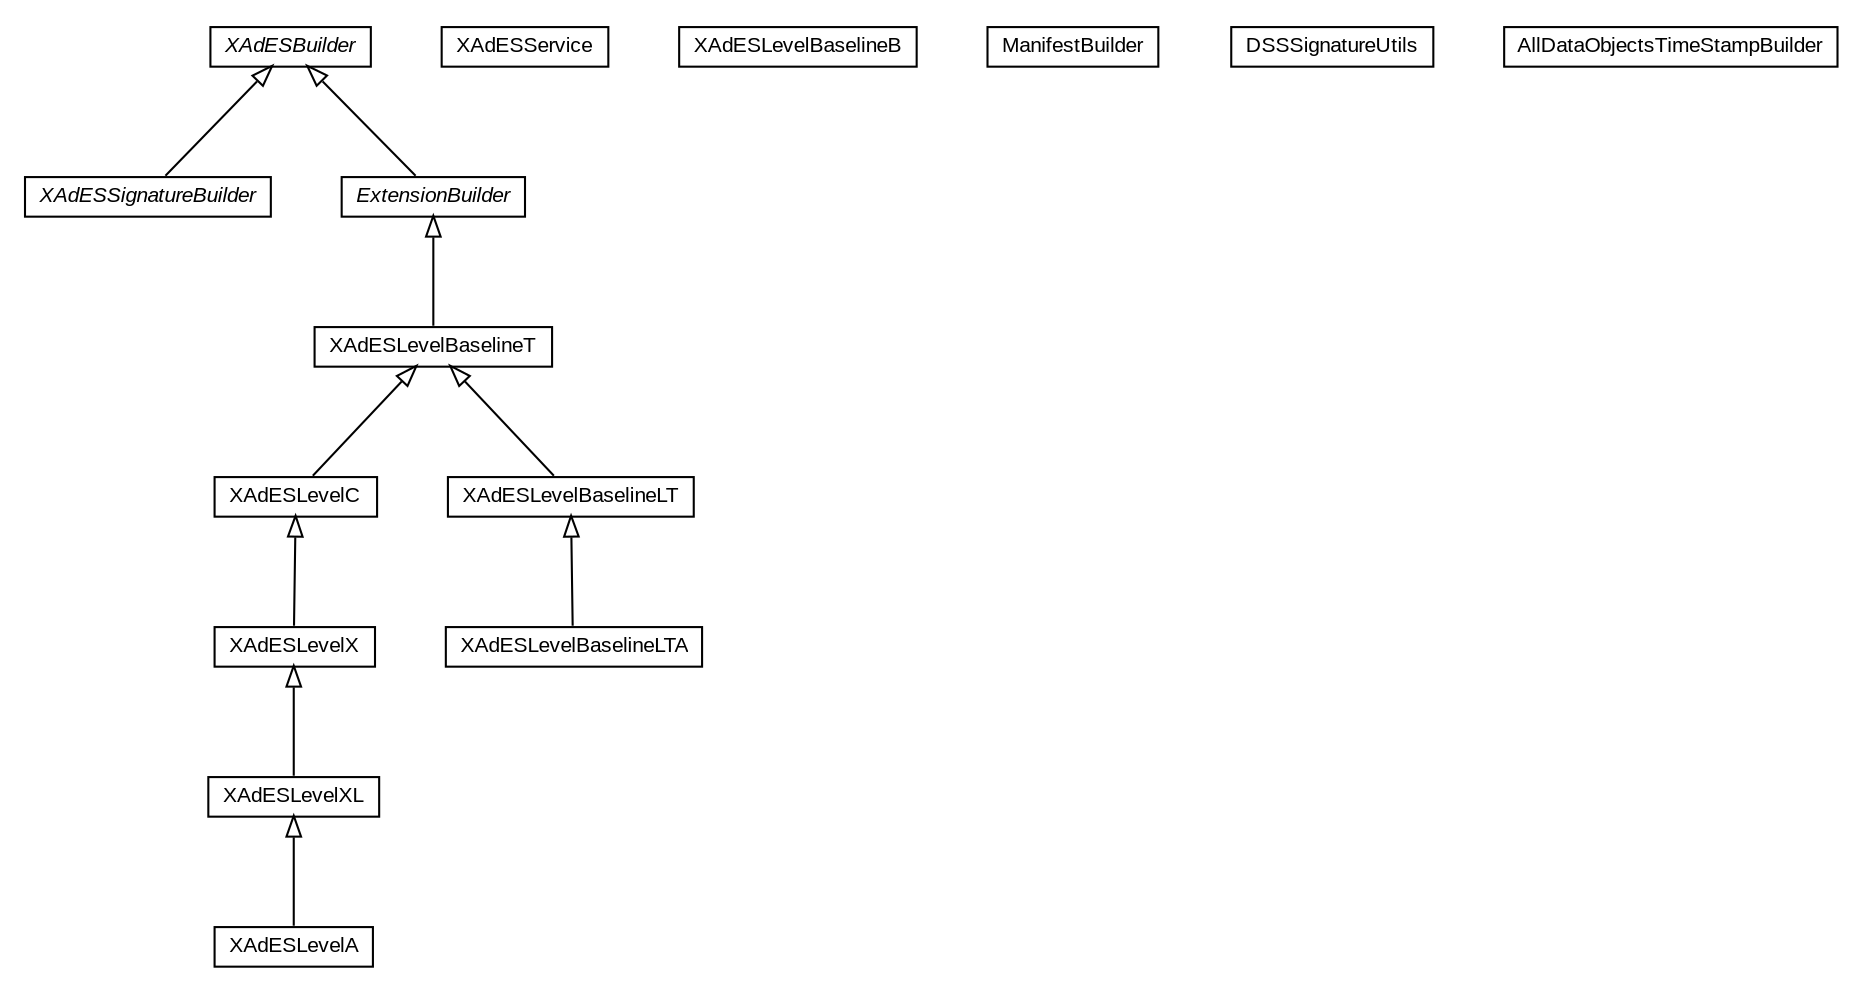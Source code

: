 #!/usr/local/bin/dot
#
# Class diagram 
# Generated by UMLGraph version R5_6-24-gf6e263 (http://www.umlgraph.org/)
#

digraph G {
	edge [fontname="arial",fontsize=10,labelfontname="arial",labelfontsize=10];
	node [fontname="arial",fontsize=10,shape=plaintext];
	nodesep=0.25;
	ranksep=0.5;
	// eu.europa.esig.dss.xades.signature.XAdESSignatureBuilder
	c79217 [label=<<table title="eu.europa.esig.dss.xades.signature.XAdESSignatureBuilder" border="0" cellborder="1" cellspacing="0" cellpadding="2" port="p" href="./XAdESSignatureBuilder.html">
		<tr><td><table border="0" cellspacing="0" cellpadding="1">
<tr><td align="center" balign="center"><font face="arial italic"> XAdESSignatureBuilder </font></td></tr>
		</table></td></tr>
		</table>>, URL="./XAdESSignatureBuilder.html", fontname="arial", fontcolor="black", fontsize=10.0];
	// eu.europa.esig.dss.xades.signature.XAdESService
	c79218 [label=<<table title="eu.europa.esig.dss.xades.signature.XAdESService" border="0" cellborder="1" cellspacing="0" cellpadding="2" port="p" href="./XAdESService.html">
		<tr><td><table border="0" cellspacing="0" cellpadding="1">
<tr><td align="center" balign="center"> XAdESService </td></tr>
		</table></td></tr>
		</table>>, URL="./XAdESService.html", fontname="arial", fontcolor="black", fontsize=10.0];
	// eu.europa.esig.dss.xades.signature.XAdESLevelXL
	c79219 [label=<<table title="eu.europa.esig.dss.xades.signature.XAdESLevelXL" border="0" cellborder="1" cellspacing="0" cellpadding="2" port="p" href="./XAdESLevelXL.html">
		<tr><td><table border="0" cellspacing="0" cellpadding="1">
<tr><td align="center" balign="center"> XAdESLevelXL </td></tr>
		</table></td></tr>
		</table>>, URL="./XAdESLevelXL.html", fontname="arial", fontcolor="black", fontsize=10.0];
	// eu.europa.esig.dss.xades.signature.XAdESLevelX
	c79220 [label=<<table title="eu.europa.esig.dss.xades.signature.XAdESLevelX" border="0" cellborder="1" cellspacing="0" cellpadding="2" port="p" href="./XAdESLevelX.html">
		<tr><td><table border="0" cellspacing="0" cellpadding="1">
<tr><td align="center" balign="center"> XAdESLevelX </td></tr>
		</table></td></tr>
		</table>>, URL="./XAdESLevelX.html", fontname="arial", fontcolor="black", fontsize=10.0];
	// eu.europa.esig.dss.xades.signature.XAdESLevelC
	c79221 [label=<<table title="eu.europa.esig.dss.xades.signature.XAdESLevelC" border="0" cellborder="1" cellspacing="0" cellpadding="2" port="p" href="./XAdESLevelC.html">
		<tr><td><table border="0" cellspacing="0" cellpadding="1">
<tr><td align="center" balign="center"> XAdESLevelC </td></tr>
		</table></td></tr>
		</table>>, URL="./XAdESLevelC.html", fontname="arial", fontcolor="black", fontsize=10.0];
	// eu.europa.esig.dss.xades.signature.XAdESLevelBaselineT
	c79222 [label=<<table title="eu.europa.esig.dss.xades.signature.XAdESLevelBaselineT" border="0" cellborder="1" cellspacing="0" cellpadding="2" port="p" href="./XAdESLevelBaselineT.html">
		<tr><td><table border="0" cellspacing="0" cellpadding="1">
<tr><td align="center" balign="center"> XAdESLevelBaselineT </td></tr>
		</table></td></tr>
		</table>>, URL="./XAdESLevelBaselineT.html", fontname="arial", fontcolor="black", fontsize=10.0];
	// eu.europa.esig.dss.xades.signature.XAdESLevelBaselineLTA
	c79223 [label=<<table title="eu.europa.esig.dss.xades.signature.XAdESLevelBaselineLTA" border="0" cellborder="1" cellspacing="0" cellpadding="2" port="p" href="./XAdESLevelBaselineLTA.html">
		<tr><td><table border="0" cellspacing="0" cellpadding="1">
<tr><td align="center" balign="center"> XAdESLevelBaselineLTA </td></tr>
		</table></td></tr>
		</table>>, URL="./XAdESLevelBaselineLTA.html", fontname="arial", fontcolor="black", fontsize=10.0];
	// eu.europa.esig.dss.xades.signature.XAdESLevelBaselineLT
	c79224 [label=<<table title="eu.europa.esig.dss.xades.signature.XAdESLevelBaselineLT" border="0" cellborder="1" cellspacing="0" cellpadding="2" port="p" href="./XAdESLevelBaselineLT.html">
		<tr><td><table border="0" cellspacing="0" cellpadding="1">
<tr><td align="center" balign="center"> XAdESLevelBaselineLT </td></tr>
		</table></td></tr>
		</table>>, URL="./XAdESLevelBaselineLT.html", fontname="arial", fontcolor="black", fontsize=10.0];
	// eu.europa.esig.dss.xades.signature.XAdESLevelBaselineB
	c79225 [label=<<table title="eu.europa.esig.dss.xades.signature.XAdESLevelBaselineB" border="0" cellborder="1" cellspacing="0" cellpadding="2" port="p" href="./XAdESLevelBaselineB.html">
		<tr><td><table border="0" cellspacing="0" cellpadding="1">
<tr><td align="center" balign="center"> XAdESLevelBaselineB </td></tr>
		</table></td></tr>
		</table>>, URL="./XAdESLevelBaselineB.html", fontname="arial", fontcolor="black", fontsize=10.0];
	// eu.europa.esig.dss.xades.signature.XAdESLevelA
	c79226 [label=<<table title="eu.europa.esig.dss.xades.signature.XAdESLevelA" border="0" cellborder="1" cellspacing="0" cellpadding="2" port="p" href="./XAdESLevelA.html">
		<tr><td><table border="0" cellspacing="0" cellpadding="1">
<tr><td align="center" balign="center"> XAdESLevelA </td></tr>
		</table></td></tr>
		</table>>, URL="./XAdESLevelA.html", fontname="arial", fontcolor="black", fontsize=10.0];
	// eu.europa.esig.dss.xades.signature.XAdESBuilder
	c79227 [label=<<table title="eu.europa.esig.dss.xades.signature.XAdESBuilder" border="0" cellborder="1" cellspacing="0" cellpadding="2" port="p" href="./XAdESBuilder.html">
		<tr><td><table border="0" cellspacing="0" cellpadding="1">
<tr><td align="center" balign="center"><font face="arial italic"> XAdESBuilder </font></td></tr>
		</table></td></tr>
		</table>>, URL="./XAdESBuilder.html", fontname="arial", fontcolor="black", fontsize=10.0];
	// eu.europa.esig.dss.xades.signature.ManifestBuilder
	c79228 [label=<<table title="eu.europa.esig.dss.xades.signature.ManifestBuilder" border="0" cellborder="1" cellspacing="0" cellpadding="2" port="p" href="./ManifestBuilder.html">
		<tr><td><table border="0" cellspacing="0" cellpadding="1">
<tr><td align="center" balign="center"> ManifestBuilder </td></tr>
		</table></td></tr>
		</table>>, URL="./ManifestBuilder.html", fontname="arial", fontcolor="black", fontsize=10.0];
	// eu.europa.esig.dss.xades.signature.ExtensionBuilder
	c79229 [label=<<table title="eu.europa.esig.dss.xades.signature.ExtensionBuilder" border="0" cellborder="1" cellspacing="0" cellpadding="2" port="p" href="./ExtensionBuilder.html">
		<tr><td><table border="0" cellspacing="0" cellpadding="1">
<tr><td align="center" balign="center"><font face="arial italic"> ExtensionBuilder </font></td></tr>
		</table></td></tr>
		</table>>, URL="./ExtensionBuilder.html", fontname="arial", fontcolor="black", fontsize=10.0];
	// eu.europa.esig.dss.xades.signature.DSSSignatureUtils
	c79230 [label=<<table title="eu.europa.esig.dss.xades.signature.DSSSignatureUtils" border="0" cellborder="1" cellspacing="0" cellpadding="2" port="p" href="./DSSSignatureUtils.html">
		<tr><td><table border="0" cellspacing="0" cellpadding="1">
<tr><td align="center" balign="center"> DSSSignatureUtils </td></tr>
		</table></td></tr>
		</table>>, URL="./DSSSignatureUtils.html", fontname="arial", fontcolor="black", fontsize=10.0];
	// eu.europa.esig.dss.xades.signature.AllDataObjectsTimeStampBuilder
	c79231 [label=<<table title="eu.europa.esig.dss.xades.signature.AllDataObjectsTimeStampBuilder" border="0" cellborder="1" cellspacing="0" cellpadding="2" port="p" href="./AllDataObjectsTimeStampBuilder.html">
		<tr><td><table border="0" cellspacing="0" cellpadding="1">
<tr><td align="center" balign="center"> AllDataObjectsTimeStampBuilder </td></tr>
		</table></td></tr>
		</table>>, URL="./AllDataObjectsTimeStampBuilder.html", fontname="arial", fontcolor="black", fontsize=10.0];
	//eu.europa.esig.dss.xades.signature.XAdESSignatureBuilder extends eu.europa.esig.dss.xades.signature.XAdESBuilder
	c79227:p -> c79217:p [dir=back,arrowtail=empty];
	//eu.europa.esig.dss.xades.signature.XAdESLevelXL extends eu.europa.esig.dss.xades.signature.XAdESLevelX
	c79220:p -> c79219:p [dir=back,arrowtail=empty];
	//eu.europa.esig.dss.xades.signature.XAdESLevelX extends eu.europa.esig.dss.xades.signature.XAdESLevelC
	c79221:p -> c79220:p [dir=back,arrowtail=empty];
	//eu.europa.esig.dss.xades.signature.XAdESLevelC extends eu.europa.esig.dss.xades.signature.XAdESLevelBaselineT
	c79222:p -> c79221:p [dir=back,arrowtail=empty];
	//eu.europa.esig.dss.xades.signature.XAdESLevelBaselineT extends eu.europa.esig.dss.xades.signature.ExtensionBuilder
	c79229:p -> c79222:p [dir=back,arrowtail=empty];
	//eu.europa.esig.dss.xades.signature.XAdESLevelBaselineLTA extends eu.europa.esig.dss.xades.signature.XAdESLevelBaselineLT
	c79224:p -> c79223:p [dir=back,arrowtail=empty];
	//eu.europa.esig.dss.xades.signature.XAdESLevelBaselineLT extends eu.europa.esig.dss.xades.signature.XAdESLevelBaselineT
	c79222:p -> c79224:p [dir=back,arrowtail=empty];
	//eu.europa.esig.dss.xades.signature.XAdESLevelA extends eu.europa.esig.dss.xades.signature.XAdESLevelXL
	c79219:p -> c79226:p [dir=back,arrowtail=empty];
	//eu.europa.esig.dss.xades.signature.ExtensionBuilder extends eu.europa.esig.dss.xades.signature.XAdESBuilder
	c79227:p -> c79229:p [dir=back,arrowtail=empty];
}

